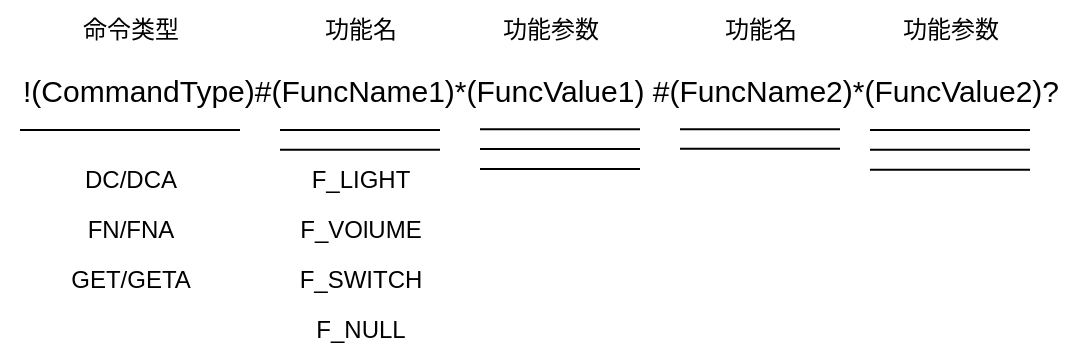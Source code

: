 <mxfile version="21.1.2" type="device">
  <diagram name="第 1 页" id="U6_KyW38Mhnklkx_K_T0">
    <mxGraphModel dx="619" dy="557" grid="1" gridSize="10" guides="1" tooltips="1" connect="1" arrows="1" fold="1" page="1" pageScale="1" pageWidth="827" pageHeight="1169" math="0" shadow="0">
      <root>
        <mxCell id="0" />
        <mxCell id="1" parent="0" />
        <mxCell id="cw4osLcX6PKwRifZHOCg-1" value="&lt;font style=&quot;font-size: 15px;&quot;&gt;!(CommandType)#(FuncName1)*(FuncValue1) #(FuncName2)*(FuncValue2)?&lt;/font&gt;" style="text;align=center;verticalAlign=middle;resizable=0;points=[];autosize=1;strokeColor=none;fillColor=none;html=1;fontColor=default;" parent="1" vertex="1">
          <mxGeometry x="30" y="365" width="540" height="30" as="geometry" />
        </mxCell>
        <mxCell id="cw4osLcX6PKwRifZHOCg-2" value="" style="endArrow=none;html=1;rounded=0;" parent="1" edge="1">
          <mxGeometry width="50" height="50" relative="1" as="geometry">
            <mxPoint x="40" y="400" as="sourcePoint" />
            <mxPoint x="150" y="400" as="targetPoint" />
          </mxGeometry>
        </mxCell>
        <mxCell id="cw4osLcX6PKwRifZHOCg-3" value="命令类型" style="text;html=1;align=center;verticalAlign=middle;resizable=0;points=[];autosize=1;strokeColor=none;fillColor=none;" parent="1" vertex="1">
          <mxGeometry x="60" y="335" width="70" height="30" as="geometry" />
        </mxCell>
        <mxCell id="cw4osLcX6PKwRifZHOCg-4" value="功能名" style="text;html=1;align=center;verticalAlign=middle;resizable=0;points=[];autosize=1;strokeColor=none;fillColor=none;" parent="1" vertex="1">
          <mxGeometry x="180" y="335" width="60" height="30" as="geometry" />
        </mxCell>
        <mxCell id="cw4osLcX6PKwRifZHOCg-5" value="功能参数" style="text;html=1;align=center;verticalAlign=middle;resizable=0;points=[];autosize=1;strokeColor=none;fillColor=none;" parent="1" vertex="1">
          <mxGeometry x="470" y="335" width="70" height="30" as="geometry" />
        </mxCell>
        <mxCell id="cw4osLcX6PKwRifZHOCg-6" value="功能名" style="text;html=1;align=center;verticalAlign=middle;resizable=0;points=[];autosize=1;strokeColor=none;fillColor=none;" parent="1" vertex="1">
          <mxGeometry x="380" y="335" width="60" height="30" as="geometry" />
        </mxCell>
        <mxCell id="cw4osLcX6PKwRifZHOCg-8" value="功能参数" style="text;html=1;align=center;verticalAlign=middle;resizable=0;points=[];autosize=1;strokeColor=none;fillColor=none;" parent="1" vertex="1">
          <mxGeometry x="270" y="335" width="70" height="30" as="geometry" />
        </mxCell>
        <mxCell id="cw4osLcX6PKwRifZHOCg-9" value="DC/DCA" style="text;html=1;align=center;verticalAlign=middle;resizable=0;points=[];autosize=1;strokeColor=none;fillColor=none;" parent="1" vertex="1">
          <mxGeometry x="60" y="410" width="70" height="30" as="geometry" />
        </mxCell>
        <mxCell id="cw4osLcX6PKwRifZHOCg-10" value="FN/FNA" style="text;html=1;align=center;verticalAlign=middle;resizable=0;points=[];autosize=1;strokeColor=none;fillColor=none;" parent="1" vertex="1">
          <mxGeometry x="60" y="435" width="70" height="30" as="geometry" />
        </mxCell>
        <mxCell id="cw4osLcX6PKwRifZHOCg-11" value="GET/GETA" style="text;html=1;align=center;verticalAlign=middle;resizable=0;points=[];autosize=1;strokeColor=none;fillColor=none;" parent="1" vertex="1">
          <mxGeometry x="55" y="460" width="80" height="30" as="geometry" />
        </mxCell>
        <mxCell id="VdHFHp9h6n9BHOSuy7Xt-2" value="" style="endArrow=none;html=1;rounded=0;" edge="1" parent="1">
          <mxGeometry width="50" height="50" relative="1" as="geometry">
            <mxPoint x="170" y="400" as="sourcePoint" />
            <mxPoint x="250" y="400" as="targetPoint" />
          </mxGeometry>
        </mxCell>
        <mxCell id="VdHFHp9h6n9BHOSuy7Xt-3" value="" style="endArrow=none;html=1;rounded=0;" edge="1" parent="1">
          <mxGeometry width="50" height="50" relative="1" as="geometry">
            <mxPoint x="170" y="409.86" as="sourcePoint" />
            <mxPoint x="250" y="409.86" as="targetPoint" />
          </mxGeometry>
        </mxCell>
        <mxCell id="VdHFHp9h6n9BHOSuy7Xt-6" value="F_LIGHT" style="text;html=1;align=center;verticalAlign=middle;resizable=0;points=[];autosize=1;strokeColor=none;fillColor=none;" vertex="1" parent="1">
          <mxGeometry x="175" y="410" width="70" height="30" as="geometry" />
        </mxCell>
        <mxCell id="VdHFHp9h6n9BHOSuy7Xt-7" value="F_VOlUME" style="text;html=1;align=center;verticalAlign=middle;resizable=0;points=[];autosize=1;strokeColor=none;fillColor=none;" vertex="1" parent="1">
          <mxGeometry x="170" y="435" width="80" height="30" as="geometry" />
        </mxCell>
        <mxCell id="VdHFHp9h6n9BHOSuy7Xt-8" value="F_SWITCH" style="text;html=1;align=center;verticalAlign=middle;resizable=0;points=[];autosize=1;strokeColor=none;fillColor=none;" vertex="1" parent="1">
          <mxGeometry x="170" y="460" width="80" height="30" as="geometry" />
        </mxCell>
        <mxCell id="VdHFHp9h6n9BHOSuy7Xt-10" value="F_NULL" style="text;html=1;align=center;verticalAlign=middle;resizable=0;points=[];autosize=1;strokeColor=none;fillColor=none;" vertex="1" parent="1">
          <mxGeometry x="175" y="485" width="70" height="30" as="geometry" />
        </mxCell>
        <mxCell id="VdHFHp9h6n9BHOSuy7Xt-12" value="" style="endArrow=none;html=1;rounded=0;" edge="1" parent="1">
          <mxGeometry width="50" height="50" relative="1" as="geometry">
            <mxPoint x="270" y="399.66" as="sourcePoint" />
            <mxPoint x="350" y="399.66" as="targetPoint" />
          </mxGeometry>
        </mxCell>
        <mxCell id="VdHFHp9h6n9BHOSuy7Xt-13" value="" style="endArrow=none;html=1;rounded=0;" edge="1" parent="1">
          <mxGeometry width="50" height="50" relative="1" as="geometry">
            <mxPoint x="270" y="409.52" as="sourcePoint" />
            <mxPoint x="350" y="409.52" as="targetPoint" />
          </mxGeometry>
        </mxCell>
        <mxCell id="VdHFHp9h6n9BHOSuy7Xt-16" value="" style="endArrow=none;html=1;rounded=0;" edge="1" parent="1">
          <mxGeometry width="50" height="50" relative="1" as="geometry">
            <mxPoint x="270" y="419.52" as="sourcePoint" />
            <mxPoint x="350" y="419.52" as="targetPoint" />
          </mxGeometry>
        </mxCell>
        <mxCell id="VdHFHp9h6n9BHOSuy7Xt-17" value="" style="endArrow=none;html=1;rounded=0;" edge="1" parent="1">
          <mxGeometry width="50" height="50" relative="1" as="geometry">
            <mxPoint x="370" y="399.57" as="sourcePoint" />
            <mxPoint x="450" y="399.57" as="targetPoint" />
          </mxGeometry>
        </mxCell>
        <mxCell id="VdHFHp9h6n9BHOSuy7Xt-18" value="" style="endArrow=none;html=1;rounded=0;" edge="1" parent="1">
          <mxGeometry width="50" height="50" relative="1" as="geometry">
            <mxPoint x="370" y="409.43" as="sourcePoint" />
            <mxPoint x="450" y="409.43" as="targetPoint" />
          </mxGeometry>
        </mxCell>
        <mxCell id="VdHFHp9h6n9BHOSuy7Xt-19" value="" style="endArrow=none;html=1;rounded=0;" edge="1" parent="1">
          <mxGeometry width="50" height="50" relative="1" as="geometry">
            <mxPoint x="465" y="400" as="sourcePoint" />
            <mxPoint x="545" y="400" as="targetPoint" />
          </mxGeometry>
        </mxCell>
        <mxCell id="VdHFHp9h6n9BHOSuy7Xt-20" value="" style="endArrow=none;html=1;rounded=0;" edge="1" parent="1">
          <mxGeometry width="50" height="50" relative="1" as="geometry">
            <mxPoint x="465" y="409.86" as="sourcePoint" />
            <mxPoint x="545" y="409.86" as="targetPoint" />
          </mxGeometry>
        </mxCell>
        <mxCell id="VdHFHp9h6n9BHOSuy7Xt-21" value="" style="endArrow=none;html=1;rounded=0;" edge="1" parent="1">
          <mxGeometry width="50" height="50" relative="1" as="geometry">
            <mxPoint x="465" y="419.86" as="sourcePoint" />
            <mxPoint x="545" y="419.86" as="targetPoint" />
          </mxGeometry>
        </mxCell>
      </root>
    </mxGraphModel>
  </diagram>
</mxfile>
